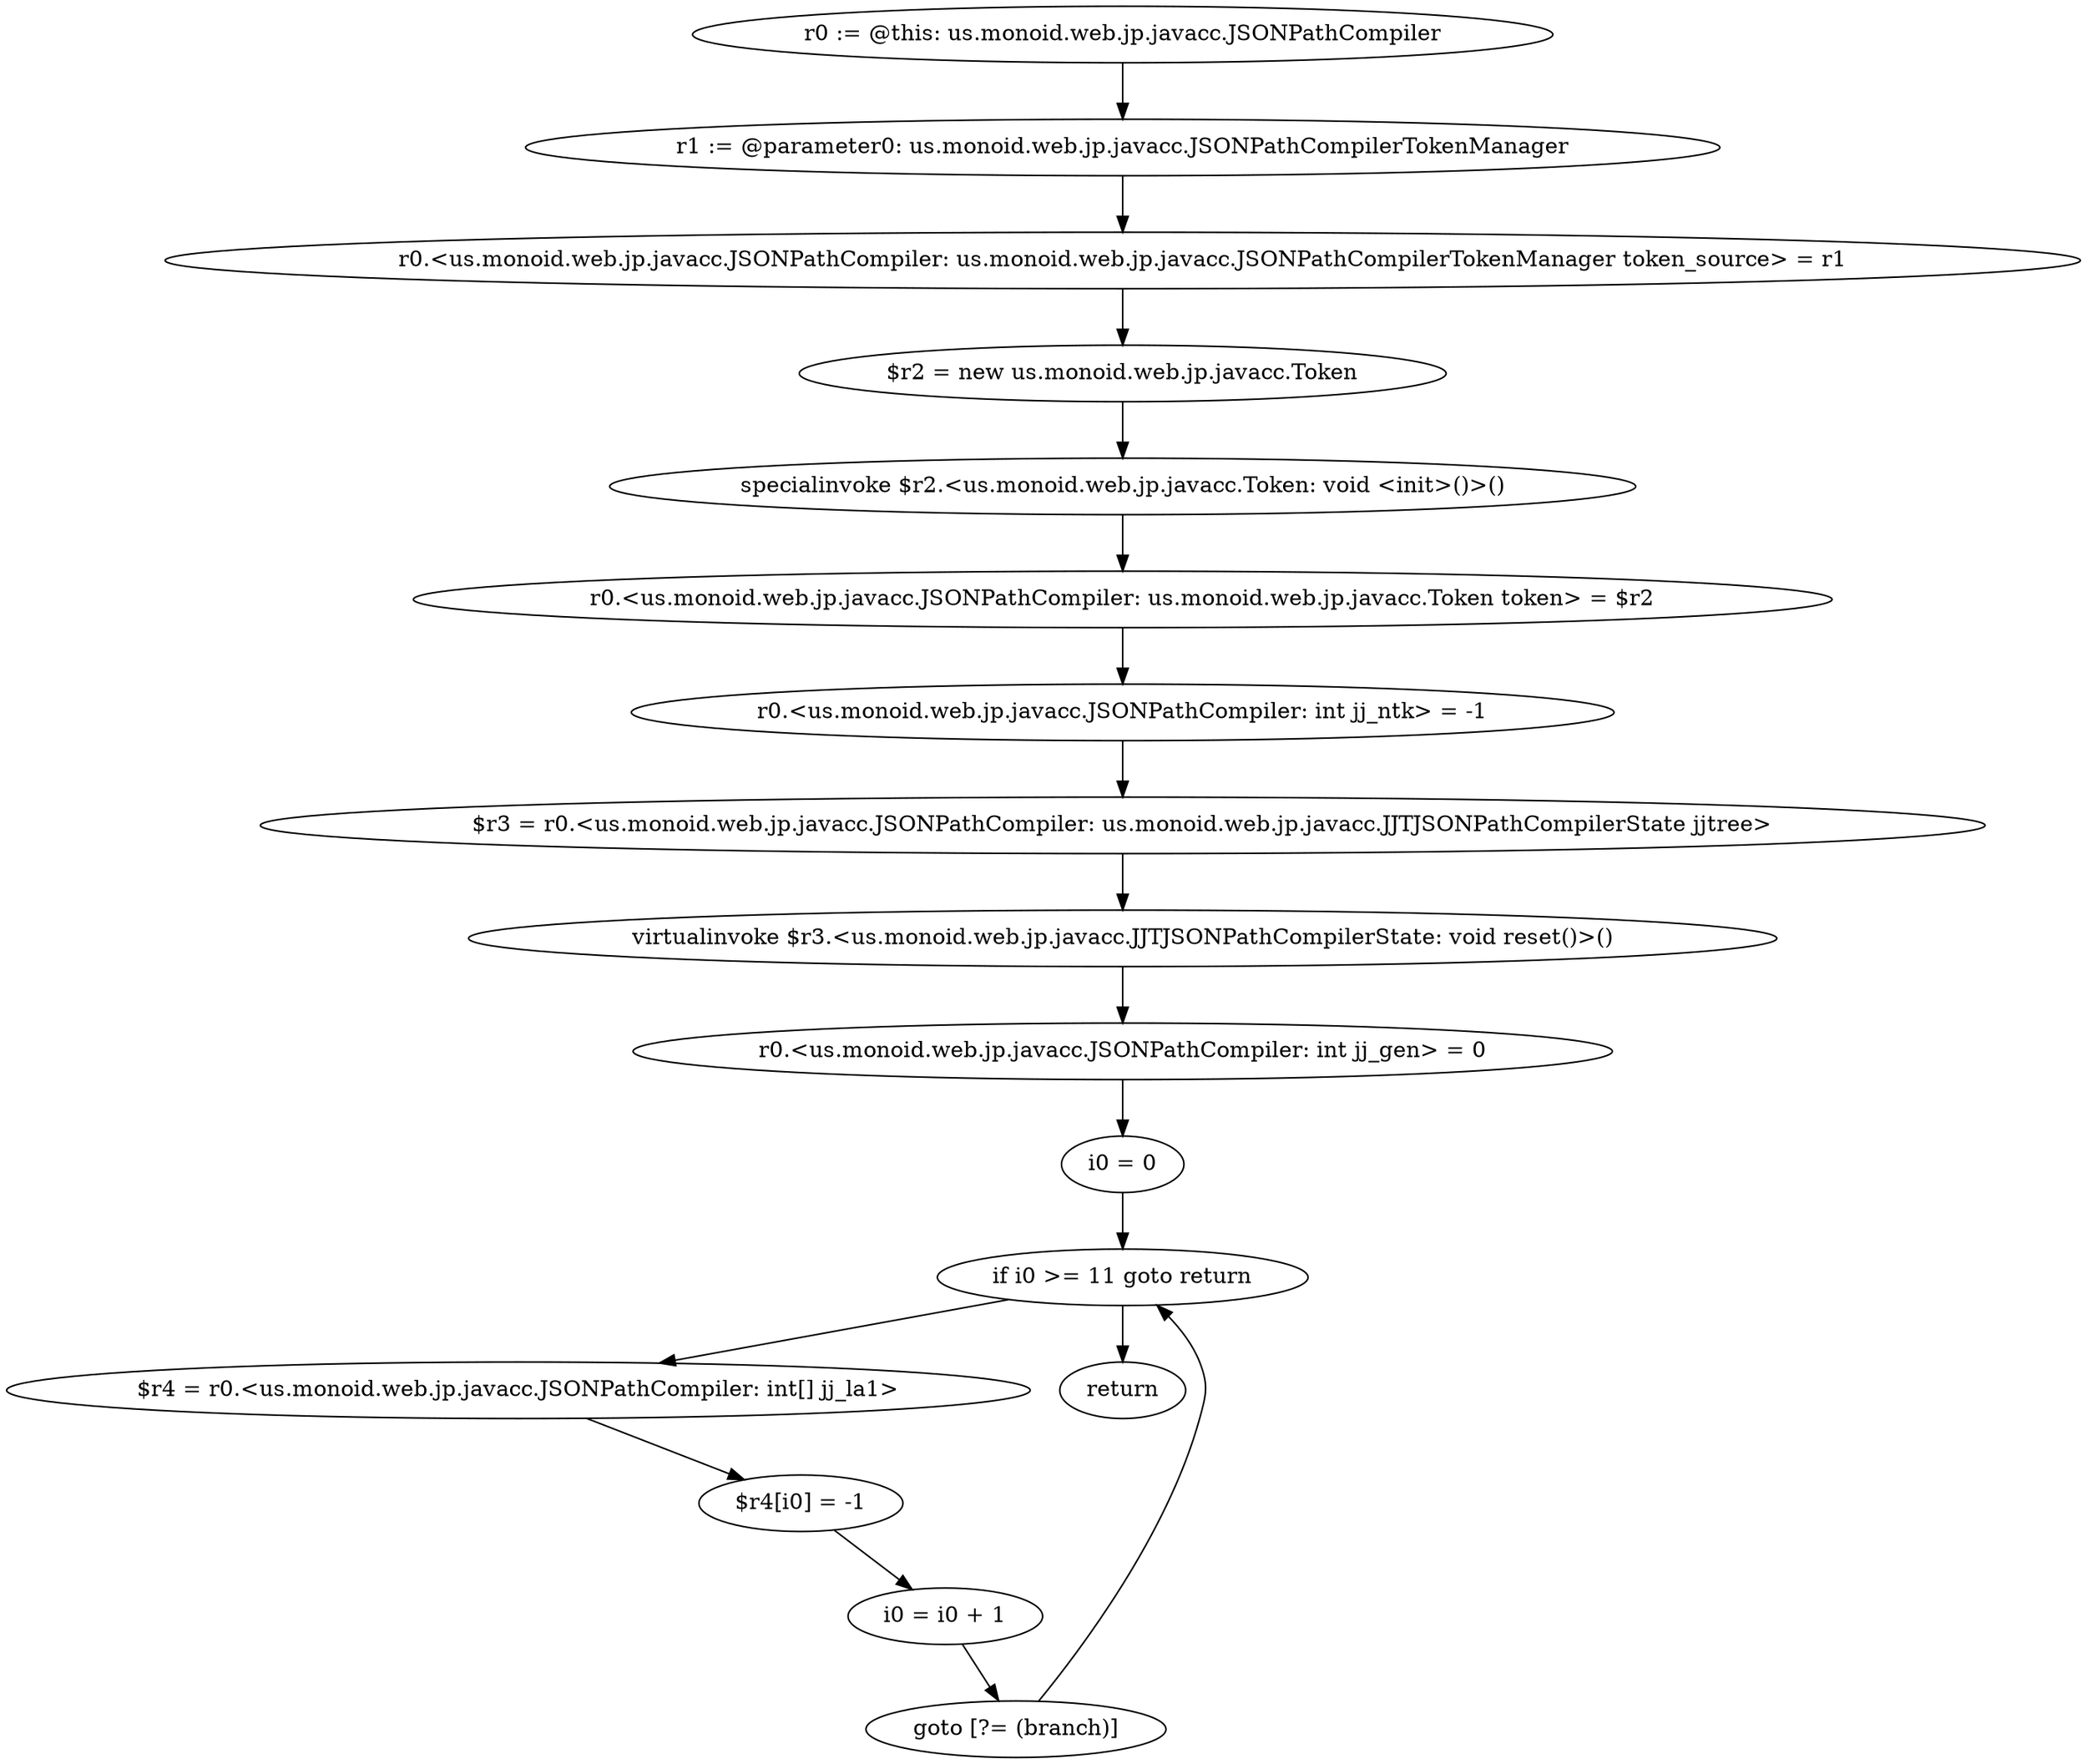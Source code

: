 digraph "unitGraph" {
    "r0 := @this: us.monoid.web.jp.javacc.JSONPathCompiler"
    "r1 := @parameter0: us.monoid.web.jp.javacc.JSONPathCompilerTokenManager"
    "r0.<us.monoid.web.jp.javacc.JSONPathCompiler: us.monoid.web.jp.javacc.JSONPathCompilerTokenManager token_source> = r1"
    "$r2 = new us.monoid.web.jp.javacc.Token"
    "specialinvoke $r2.<us.monoid.web.jp.javacc.Token: void <init>()>()"
    "r0.<us.monoid.web.jp.javacc.JSONPathCompiler: us.monoid.web.jp.javacc.Token token> = $r2"
    "r0.<us.monoid.web.jp.javacc.JSONPathCompiler: int jj_ntk> = -1"
    "$r3 = r0.<us.monoid.web.jp.javacc.JSONPathCompiler: us.monoid.web.jp.javacc.JJTJSONPathCompilerState jjtree>"
    "virtualinvoke $r3.<us.monoid.web.jp.javacc.JJTJSONPathCompilerState: void reset()>()"
    "r0.<us.monoid.web.jp.javacc.JSONPathCompiler: int jj_gen> = 0"
    "i0 = 0"
    "if i0 >= 11 goto return"
    "$r4 = r0.<us.monoid.web.jp.javacc.JSONPathCompiler: int[] jj_la1>"
    "$r4[i0] = -1"
    "i0 = i0 + 1"
    "goto [?= (branch)]"
    "return"
    "r0 := @this: us.monoid.web.jp.javacc.JSONPathCompiler"->"r1 := @parameter0: us.monoid.web.jp.javacc.JSONPathCompilerTokenManager";
    "r1 := @parameter0: us.monoid.web.jp.javacc.JSONPathCompilerTokenManager"->"r0.<us.monoid.web.jp.javacc.JSONPathCompiler: us.monoid.web.jp.javacc.JSONPathCompilerTokenManager token_source> = r1";
    "r0.<us.monoid.web.jp.javacc.JSONPathCompiler: us.monoid.web.jp.javacc.JSONPathCompilerTokenManager token_source> = r1"->"$r2 = new us.monoid.web.jp.javacc.Token";
    "$r2 = new us.monoid.web.jp.javacc.Token"->"specialinvoke $r2.<us.monoid.web.jp.javacc.Token: void <init>()>()";
    "specialinvoke $r2.<us.monoid.web.jp.javacc.Token: void <init>()>()"->"r0.<us.monoid.web.jp.javacc.JSONPathCompiler: us.monoid.web.jp.javacc.Token token> = $r2";
    "r0.<us.monoid.web.jp.javacc.JSONPathCompiler: us.monoid.web.jp.javacc.Token token> = $r2"->"r0.<us.monoid.web.jp.javacc.JSONPathCompiler: int jj_ntk> = -1";
    "r0.<us.monoid.web.jp.javacc.JSONPathCompiler: int jj_ntk> = -1"->"$r3 = r0.<us.monoid.web.jp.javacc.JSONPathCompiler: us.monoid.web.jp.javacc.JJTJSONPathCompilerState jjtree>";
    "$r3 = r0.<us.monoid.web.jp.javacc.JSONPathCompiler: us.monoid.web.jp.javacc.JJTJSONPathCompilerState jjtree>"->"virtualinvoke $r3.<us.monoid.web.jp.javacc.JJTJSONPathCompilerState: void reset()>()";
    "virtualinvoke $r3.<us.monoid.web.jp.javacc.JJTJSONPathCompilerState: void reset()>()"->"r0.<us.monoid.web.jp.javacc.JSONPathCompiler: int jj_gen> = 0";
    "r0.<us.monoid.web.jp.javacc.JSONPathCompiler: int jj_gen> = 0"->"i0 = 0";
    "i0 = 0"->"if i0 >= 11 goto return";
    "if i0 >= 11 goto return"->"$r4 = r0.<us.monoid.web.jp.javacc.JSONPathCompiler: int[] jj_la1>";
    "if i0 >= 11 goto return"->"return";
    "$r4 = r0.<us.monoid.web.jp.javacc.JSONPathCompiler: int[] jj_la1>"->"$r4[i0] = -1";
    "$r4[i0] = -1"->"i0 = i0 + 1";
    "i0 = i0 + 1"->"goto [?= (branch)]";
    "goto [?= (branch)]"->"if i0 >= 11 goto return";
}
